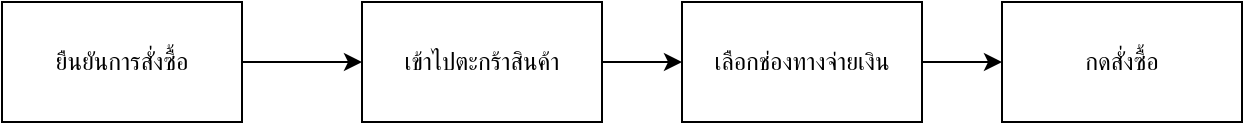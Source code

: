 <mxfile version="20.1.1" type="device"><diagram id="6bhYF7yWHm0BJtFlXjyE" name="Page-1"><mxGraphModel dx="1049" dy="560" grid="1" gridSize="10" guides="1" tooltips="1" connect="1" arrows="1" fold="1" page="1" pageScale="1" pageWidth="827" pageHeight="1169" math="0" shadow="0"><root><mxCell id="0"/><mxCell id="1" parent="0"/><mxCell id="KTwFNcjG5lL2hTBnt1h1-4" style="edgeStyle=orthogonalEdgeStyle;rounded=0;orthogonalLoop=1;jettySize=auto;html=1;exitX=1;exitY=0.5;exitDx=0;exitDy=0;entryX=0;entryY=0.5;entryDx=0;entryDy=0;" parent="1" source="KTwFNcjG5lL2hTBnt1h1-1" target="KTwFNcjG5lL2hTBnt1h1-2" edge="1"><mxGeometry relative="1" as="geometry"/></mxCell><mxCell id="KTwFNcjG5lL2hTBnt1h1-1" value="ยืนยันการสั่งซื้อ" style="rounded=0;whiteSpace=wrap;html=1;" parent="1" vertex="1"><mxGeometry x="30" y="230" width="120" height="60" as="geometry"/></mxCell><mxCell id="aMi0eKUJcRch9q1e0hXQ-2" style="edgeStyle=orthogonalEdgeStyle;rounded=0;orthogonalLoop=1;jettySize=auto;html=1;" edge="1" parent="1" source="KTwFNcjG5lL2hTBnt1h1-2" target="aMi0eKUJcRch9q1e0hXQ-1"><mxGeometry relative="1" as="geometry"/></mxCell><mxCell id="KTwFNcjG5lL2hTBnt1h1-2" value="เข้าไปตะกร้าสินค้า" style="rounded=0;whiteSpace=wrap;html=1;" parent="1" vertex="1"><mxGeometry x="210" y="230" width="120" height="60" as="geometry"/></mxCell><mxCell id="KTwFNcjG5lL2hTBnt1h1-6" value="กดสั่งซื้อ" style="rounded=0;whiteSpace=wrap;html=1;" parent="1" vertex="1"><mxGeometry x="530" y="230" width="120" height="60" as="geometry"/></mxCell><mxCell id="aMi0eKUJcRch9q1e0hXQ-3" style="edgeStyle=orthogonalEdgeStyle;rounded=0;orthogonalLoop=1;jettySize=auto;html=1;entryX=0;entryY=0.5;entryDx=0;entryDy=0;" edge="1" parent="1" source="aMi0eKUJcRch9q1e0hXQ-1" target="KTwFNcjG5lL2hTBnt1h1-6"><mxGeometry relative="1" as="geometry"/></mxCell><mxCell id="aMi0eKUJcRch9q1e0hXQ-1" value="เลือกช่องทางจ่ายเงิน" style="rounded=0;whiteSpace=wrap;html=1;" vertex="1" parent="1"><mxGeometry x="370" y="230" width="120" height="60" as="geometry"/></mxCell></root></mxGraphModel></diagram></mxfile>